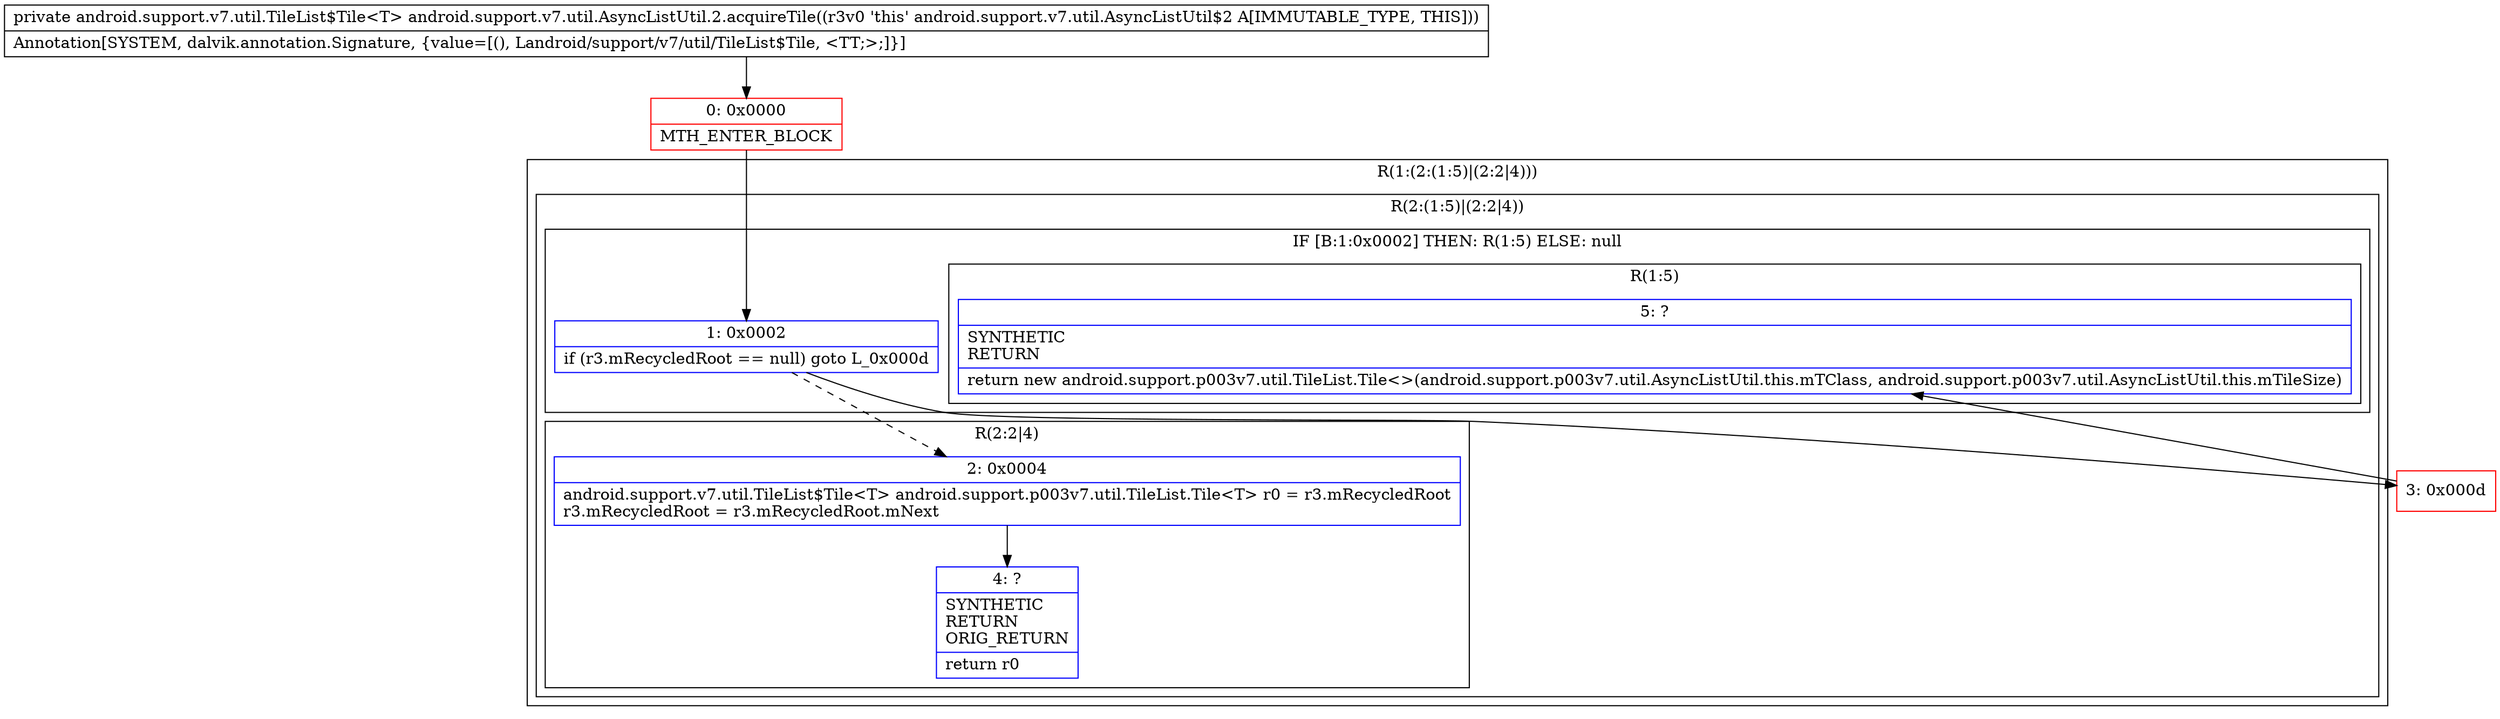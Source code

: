digraph "CFG forandroid.support.v7.util.AsyncListUtil.2.acquireTile()Landroid\/support\/v7\/util\/TileList$Tile;" {
subgraph cluster_Region_1733134590 {
label = "R(1:(2:(1:5)|(2:2|4)))";
node [shape=record,color=blue];
subgraph cluster_Region_2066899816 {
label = "R(2:(1:5)|(2:2|4))";
node [shape=record,color=blue];
subgraph cluster_IfRegion_541738075 {
label = "IF [B:1:0x0002] THEN: R(1:5) ELSE: null";
node [shape=record,color=blue];
Node_1 [shape=record,label="{1\:\ 0x0002|if (r3.mRecycledRoot == null) goto L_0x000d\l}"];
subgraph cluster_Region_99641876 {
label = "R(1:5)";
node [shape=record,color=blue];
Node_5 [shape=record,label="{5\:\ ?|SYNTHETIC\lRETURN\l|return new android.support.p003v7.util.TileList.Tile\<\>(android.support.p003v7.util.AsyncListUtil.this.mTClass, android.support.p003v7.util.AsyncListUtil.this.mTileSize)\l}"];
}
}
subgraph cluster_Region_1989341530 {
label = "R(2:2|4)";
node [shape=record,color=blue];
Node_2 [shape=record,label="{2\:\ 0x0004|android.support.v7.util.TileList$Tile\<T\> android.support.p003v7.util.TileList.Tile\<T\> r0 = r3.mRecycledRoot\lr3.mRecycledRoot = r3.mRecycledRoot.mNext\l}"];
Node_4 [shape=record,label="{4\:\ ?|SYNTHETIC\lRETURN\lORIG_RETURN\l|return r0\l}"];
}
}
}
Node_0 [shape=record,color=red,label="{0\:\ 0x0000|MTH_ENTER_BLOCK\l}"];
Node_3 [shape=record,color=red,label="{3\:\ 0x000d}"];
MethodNode[shape=record,label="{private android.support.v7.util.TileList$Tile\<T\> android.support.v7.util.AsyncListUtil.2.acquireTile((r3v0 'this' android.support.v7.util.AsyncListUtil$2 A[IMMUTABLE_TYPE, THIS]))  | Annotation[SYSTEM, dalvik.annotation.Signature, \{value=[(), Landroid\/support\/v7\/util\/TileList$Tile, \<TT;\>;]\}]\l}"];
MethodNode -> Node_0;
Node_1 -> Node_2[style=dashed];
Node_1 -> Node_3;
Node_2 -> Node_4;
Node_0 -> Node_1;
Node_3 -> Node_5;
}

